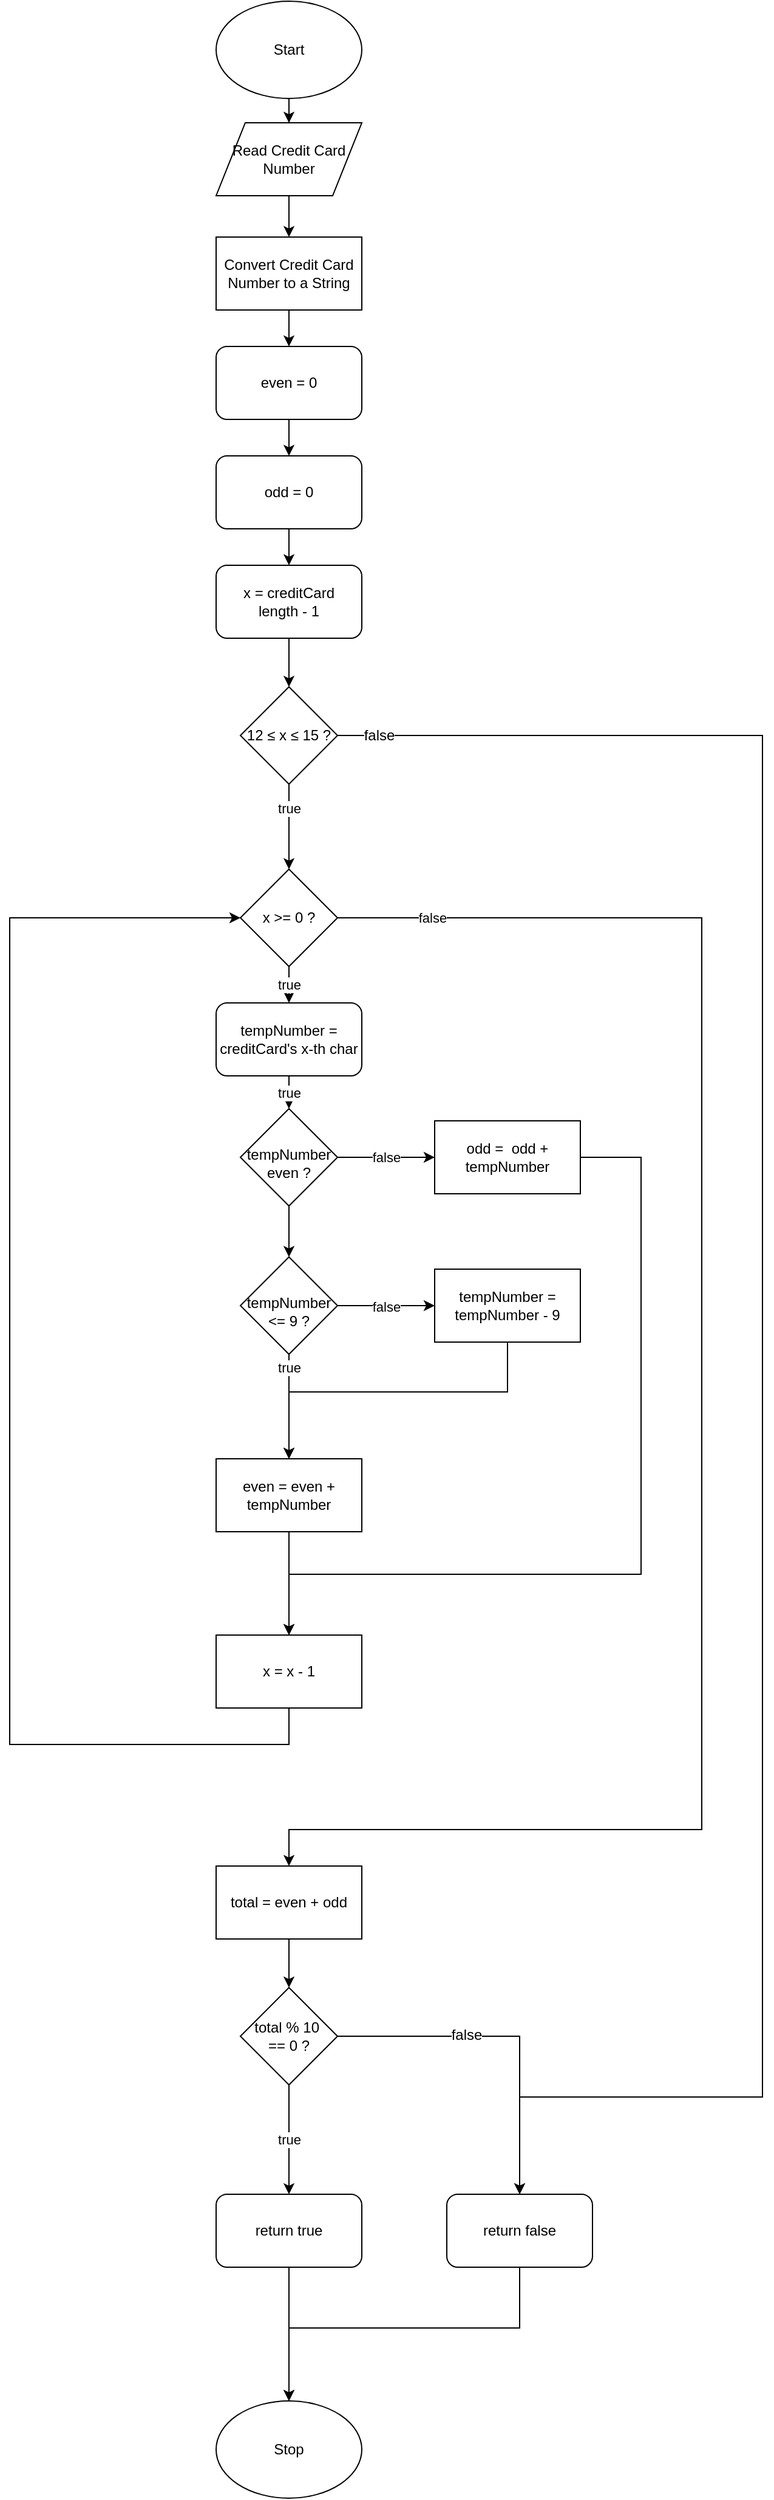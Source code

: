 <mxfile version="12.1.1" type="device" pages="1"><diagram id="uYnBp4YIgUJzvlt7deGR" name="Page-1"><mxGraphModel dx="932" dy="508" grid="1" gridSize="10" guides="1" tooltips="1" connect="1" arrows="1" fold="1" page="1" pageScale="1" pageWidth="827" pageHeight="1169" math="0" shadow="0"><root><mxCell id="0"/><mxCell id="1" parent="0"/><mxCell id="ObvXsYs3PPBPb3gt8_P5-1" value="Start" style="ellipse;whiteSpace=wrap;html=1;" parent="1" vertex="1"><mxGeometry x="330" y="6" width="120" height="80" as="geometry"/></mxCell><mxCell id="ObvXsYs3PPBPb3gt8_P5-7" value="true" style="edgeStyle=orthogonalEdgeStyle;rounded=0;orthogonalLoop=1;jettySize=auto;html=1;" parent="1" source="dBxwpeOzgeQwMa0NOPc0-35" target="ObvXsYs3PPBPb3gt8_P5-5" edge="1"><mxGeometry x="-0.427" relative="1" as="geometry"><mxPoint x="390" y="610" as="sourcePoint"/><Array as="points"><mxPoint x="390" y="660"/><mxPoint x="390" y="660"/></Array><mxPoint as="offset"/></mxGeometry></mxCell><mxCell id="dBxwpeOzgeQwMa0NOPc0-38" value="" style="edgeStyle=orthogonalEdgeStyle;rounded=0;orthogonalLoop=1;jettySize=auto;html=1;" parent="1" source="ObvXsYs3PPBPb3gt8_P5-2" target="dBxwpeOzgeQwMa0NOPc0-35" edge="1"><mxGeometry relative="1" as="geometry"/></mxCell><mxCell id="ObvXsYs3PPBPb3gt8_P5-2" value="x = creditCard &lt;br&gt;length - 1" style="rounded=1;whiteSpace=wrap;html=1;" parent="1" vertex="1"><mxGeometry x="330" y="470" width="120" height="60" as="geometry"/></mxCell><mxCell id="ObvXsYs3PPBPb3gt8_P5-12" value="true" style="edgeStyle=orthogonalEdgeStyle;rounded=0;orthogonalLoop=1;jettySize=auto;html=1;" parent="1" source="ObvXsYs3PPBPb3gt8_P5-17" target="ObvXsYs3PPBPb3gt8_P5-11" edge="1"><mxGeometry relative="1" as="geometry"/></mxCell><mxCell id="dBxwpeOzgeQwMa0NOPc0-5" value="false" style="edgeStyle=orthogonalEdgeStyle;rounded=0;orthogonalLoop=1;jettySize=auto;html=1;entryX=0.5;entryY=0;entryDx=0;entryDy=0;" parent="1" source="ObvXsYs3PPBPb3gt8_P5-5" target="dBxwpeOzgeQwMa0NOPc0-3" edge="1"><mxGeometry x="-0.891" relative="1" as="geometry"><mxPoint x="390" y="1410" as="targetPoint"/><Array as="points"><mxPoint x="730" y="760"/><mxPoint x="730" y="1510"/><mxPoint x="390" y="1510"/></Array><mxPoint as="offset"/></mxGeometry></mxCell><mxCell id="ObvXsYs3PPBPb3gt8_P5-5" value="x &amp;gt;= 0 ?" style="rhombus;whiteSpace=wrap;html=1;" parent="1" vertex="1"><mxGeometry x="350" y="720" width="80" height="80" as="geometry"/></mxCell><mxCell id="dBxwpeOzgeQwMa0NOPc0-40" value="" style="edgeStyle=orthogonalEdgeStyle;rounded=0;orthogonalLoop=1;jettySize=auto;html=1;" parent="1" source="ObvXsYs3PPBPb3gt8_P5-9" target="ObvXsYs3PPBPb3gt8_P5-14" edge="1"><mxGeometry relative="1" as="geometry"/></mxCell><mxCell id="ObvXsYs3PPBPb3gt8_P5-9" value="Convert Credit Card Number to a String" style="rounded=0;whiteSpace=wrap;html=1;" parent="1" vertex="1"><mxGeometry x="330" y="200" width="120" height="60" as="geometry"/></mxCell><mxCell id="dBxwpeOzgeQwMa0NOPc0-39" value="" style="edgeStyle=orthogonalEdgeStyle;rounded=0;orthogonalLoop=1;jettySize=auto;html=1;" parent="1" source="ObvXsYs3PPBPb3gt8_P5-6" target="ObvXsYs3PPBPb3gt8_P5-9" edge="1"><mxGeometry relative="1" as="geometry"/></mxCell><mxCell id="ObvXsYs3PPBPb3gt8_P5-6" value="Read Credit Card&lt;br&gt;Number" style="shape=parallelogram;perimeter=parallelogramPerimeter;whiteSpace=wrap;html=1;" parent="1" vertex="1"><mxGeometry x="330" y="106" width="120" height="60" as="geometry"/></mxCell><mxCell id="ObvXsYs3PPBPb3gt8_P5-10" value="" style="edgeStyle=orthogonalEdgeStyle;rounded=0;orthogonalLoop=1;jettySize=auto;html=1;" parent="1" source="ObvXsYs3PPBPb3gt8_P5-1" target="ObvXsYs3PPBPb3gt8_P5-6" edge="1"><mxGeometry relative="1" as="geometry"><mxPoint x="390" y="86" as="sourcePoint"/><mxPoint x="390" y="326" as="targetPoint"/></mxGeometry></mxCell><mxCell id="ObvXsYs3PPBPb3gt8_P5-20" value="false" style="edgeStyle=orthogonalEdgeStyle;rounded=0;orthogonalLoop=1;jettySize=auto;html=1;" parent="1" source="ObvXsYs3PPBPb3gt8_P5-11" target="ObvXsYs3PPBPb3gt8_P5-16" edge="1"><mxGeometry relative="1" as="geometry"/></mxCell><mxCell id="ObvXsYs3PPBPb3gt8_P5-22" value="" style="edgeStyle=orthogonalEdgeStyle;rounded=0;orthogonalLoop=1;jettySize=auto;html=1;" parent="1" source="ObvXsYs3PPBPb3gt8_P5-11" target="ObvXsYs3PPBPb3gt8_P5-21" edge="1"><mxGeometry relative="1" as="geometry"/></mxCell><mxCell id="ObvXsYs3PPBPb3gt8_P5-11" value="tempNumber even ?" style="rhombus;whiteSpace=wrap;html=1;spacingTop=9;" parent="1" vertex="1"><mxGeometry x="350" y="917" width="80" height="80" as="geometry"/></mxCell><mxCell id="dBxwpeOzgeQwMa0NOPc0-41" value="" style="edgeStyle=orthogonalEdgeStyle;rounded=0;orthogonalLoop=1;jettySize=auto;html=1;" parent="1" source="ObvXsYs3PPBPb3gt8_P5-14" target="ObvXsYs3PPBPb3gt8_P5-15" edge="1"><mxGeometry relative="1" as="geometry"/></mxCell><mxCell id="ObvXsYs3PPBPb3gt8_P5-14" value="even = 0" style="rounded=1;whiteSpace=wrap;html=1;" parent="1" vertex="1"><mxGeometry x="330" y="290" width="120" height="60" as="geometry"/></mxCell><mxCell id="dBxwpeOzgeQwMa0NOPc0-42" value="" style="edgeStyle=orthogonalEdgeStyle;rounded=0;orthogonalLoop=1;jettySize=auto;html=1;" parent="1" source="ObvXsYs3PPBPb3gt8_P5-15" target="ObvXsYs3PPBPb3gt8_P5-2" edge="1"><mxGeometry relative="1" as="geometry"/></mxCell><mxCell id="ObvXsYs3PPBPb3gt8_P5-15" value="odd = 0" style="rounded=1;whiteSpace=wrap;html=1;" parent="1" vertex="1"><mxGeometry x="330" y="380" width="120" height="60" as="geometry"/></mxCell><mxCell id="dBxwpeOzgeQwMa0NOPc0-9" value="" style="edgeStyle=orthogonalEdgeStyle;rounded=0;orthogonalLoop=1;jettySize=auto;html=1;entryX=0.5;entryY=0;entryDx=0;entryDy=0;" parent="1" source="ObvXsYs3PPBPb3gt8_P5-16" edge="1"><mxGeometry relative="1" as="geometry"><mxPoint x="390" y="1350" as="targetPoint"/><Array as="points"><mxPoint x="680" y="957"/><mxPoint x="680" y="1300"/><mxPoint x="390" y="1300"/></Array></mxGeometry></mxCell><mxCell id="ObvXsYs3PPBPb3gt8_P5-16" value="odd =&amp;nbsp; odd + tempNumber" style="rounded=0;whiteSpace=wrap;html=1;" parent="1" vertex="1"><mxGeometry x="510" y="927" width="120" height="60" as="geometry"/></mxCell><mxCell id="ObvXsYs3PPBPb3gt8_P5-26" value="false" style="edgeStyle=orthogonalEdgeStyle;rounded=0;orthogonalLoop=1;jettySize=auto;html=1;" parent="1" source="ObvXsYs3PPBPb3gt8_P5-21" edge="1"><mxGeometry relative="1" as="geometry"><mxPoint x="510" y="1079" as="targetPoint"/></mxGeometry></mxCell><mxCell id="ObvXsYs3PPBPb3gt8_P5-29" value="true" style="edgeStyle=orthogonalEdgeStyle;rounded=0;orthogonalLoop=1;jettySize=auto;html=1;" parent="1" source="ObvXsYs3PPBPb3gt8_P5-21" target="ObvXsYs3PPBPb3gt8_P5-28" edge="1"><mxGeometry x="-0.506" y="-10" relative="1" as="geometry"><Array as="points"><mxPoint x="390" y="1140"/><mxPoint x="390" y="1140"/></Array><mxPoint x="10" y="-10" as="offset"/></mxGeometry></mxCell><mxCell id="ObvXsYs3PPBPb3gt8_P5-21" value="tempNumber &amp;lt;= 9 ?" style="rhombus;whiteSpace=wrap;html=1;spacingLeft=0;spacingTop=10;" parent="1" vertex="1"><mxGeometry x="350" y="1039" width="80" height="80" as="geometry"/></mxCell><mxCell id="ObvXsYs3PPBPb3gt8_P5-31" value="" style="edgeStyle=orthogonalEdgeStyle;rounded=0;orthogonalLoop=1;jettySize=auto;html=1;entryX=0.5;entryY=0;entryDx=0;entryDy=0;" parent="1" source="ObvXsYs3PPBPb3gt8_P5-24" target="ObvXsYs3PPBPb3gt8_P5-28" edge="1"><mxGeometry relative="1" as="geometry"><mxPoint x="390" y="1200" as="targetPoint"/><Array as="points"><mxPoint x="570" y="1150"/><mxPoint x="390" y="1150"/></Array></mxGeometry></mxCell><mxCell id="ObvXsYs3PPBPb3gt8_P5-24" value="tempNumber = tempNumber - 9" style="rounded=0;whiteSpace=wrap;html=1;" parent="1" vertex="1"><mxGeometry x="510" y="1049" width="120" height="60" as="geometry"/></mxCell><mxCell id="dBxwpeOzgeQwMa0NOPc0-11" value="" style="edgeStyle=orthogonalEdgeStyle;rounded=0;orthogonalLoop=1;jettySize=auto;html=1;" parent="1" source="ObvXsYs3PPBPb3gt8_P5-28" edge="1"><mxGeometry relative="1" as="geometry"><mxPoint x="390" y="1350" as="targetPoint"/></mxGeometry></mxCell><mxCell id="ObvXsYs3PPBPb3gt8_P5-28" value="even = even + tempNumber" style="rounded=0;whiteSpace=wrap;html=1;" parent="1" vertex="1"><mxGeometry x="330" y="1205" width="120" height="60" as="geometry"/></mxCell><mxCell id="ObvXsYs3PPBPb3gt8_P5-17" value="tempNumber = creditCard's x-th char" style="rounded=1;whiteSpace=wrap;html=1;" parent="1" vertex="1"><mxGeometry x="330" y="830" width="120" height="60" as="geometry"/></mxCell><mxCell id="dBxwpeOzgeQwMa0NOPc0-2" value="true" style="edgeStyle=orthogonalEdgeStyle;rounded=0;orthogonalLoop=1;jettySize=auto;html=1;" parent="1" source="ObvXsYs3PPBPb3gt8_P5-5" target="ObvXsYs3PPBPb3gt8_P5-17" edge="1"><mxGeometry relative="1" as="geometry"><mxPoint x="390" y="800" as="sourcePoint"/><mxPoint x="390" y="917" as="targetPoint"/></mxGeometry></mxCell><mxCell id="dBxwpeOzgeQwMa0NOPc0-20" value="" style="edgeStyle=orthogonalEdgeStyle;rounded=0;orthogonalLoop=1;jettySize=auto;html=1;" parent="1" source="dBxwpeOzgeQwMa0NOPc0-3" target="dBxwpeOzgeQwMa0NOPc0-19" edge="1"><mxGeometry relative="1" as="geometry"/></mxCell><mxCell id="dBxwpeOzgeQwMa0NOPc0-3" value="total = even + odd" style="rounded=0;whiteSpace=wrap;html=1;" parent="1" vertex="1"><mxGeometry x="330" y="1540" width="120" height="60" as="geometry"/></mxCell><mxCell id="dBxwpeOzgeQwMa0NOPc0-15" value="x = x - 1" style="rounded=0;whiteSpace=wrap;html=1;" parent="1" vertex="1"><mxGeometry x="330" y="1350" width="120" height="60" as="geometry"/></mxCell><mxCell id="dBxwpeOzgeQwMa0NOPc0-14" value="" style="edgeStyle=orthogonalEdgeStyle;rounded=0;orthogonalLoop=1;jettySize=auto;html=1;entryX=0;entryY=0.5;entryDx=0;entryDy=0;" parent="1" source="dBxwpeOzgeQwMa0NOPc0-15" target="ObvXsYs3PPBPb3gt8_P5-5" edge="1"><mxGeometry relative="1" as="geometry"><mxPoint x="390" y="1430" as="sourcePoint"/><mxPoint x="180" y="750" as="targetPoint"/><Array as="points"><mxPoint x="390" y="1440"/><mxPoint x="160" y="1440"/><mxPoint x="160" y="760"/></Array></mxGeometry></mxCell><mxCell id="dBxwpeOzgeQwMa0NOPc0-23" value="true" style="edgeStyle=orthogonalEdgeStyle;rounded=0;orthogonalLoop=1;jettySize=auto;html=1;" parent="1" source="dBxwpeOzgeQwMa0NOPc0-19" target="dBxwpeOzgeQwMa0NOPc0-22" edge="1"><mxGeometry relative="1" as="geometry"/></mxCell><mxCell id="dBxwpeOzgeQwMa0NOPc0-26" value="" style="edgeStyle=orthogonalEdgeStyle;rounded=0;orthogonalLoop=1;jettySize=auto;html=1;" parent="1" source="dBxwpeOzgeQwMa0NOPc0-19" target="dBxwpeOzgeQwMa0NOPc0-24" edge="1"><mxGeometry relative="1" as="geometry"><mxPoint x="510" y="1680" as="targetPoint"/></mxGeometry></mxCell><mxCell id="dBxwpeOzgeQwMa0NOPc0-27" value="false" style="text;html=1;resizable=0;points=[];align=center;verticalAlign=middle;labelBackgroundColor=#ffffff;" parent="dBxwpeOzgeQwMa0NOPc0-26" vertex="1" connectable="0"><mxGeometry x="-0.246" y="1" relative="1" as="geometry"><mxPoint as="offset"/></mxGeometry></mxCell><mxCell id="dBxwpeOzgeQwMa0NOPc0-19" value="total % 10&amp;nbsp;&lt;br&gt;== 0 ?" style="rhombus;whiteSpace=wrap;html=1;" parent="1" vertex="1"><mxGeometry x="350" y="1640" width="80" height="80" as="geometry"/></mxCell><mxCell id="dBxwpeOzgeQwMa0NOPc0-30" value="" style="edgeStyle=orthogonalEdgeStyle;rounded=0;orthogonalLoop=1;jettySize=auto;html=1;entryX=0.5;entryY=0;entryDx=0;entryDy=0;" parent="1" source="dBxwpeOzgeQwMa0NOPc0-22" target="dBxwpeOzgeQwMa0NOPc0-28" edge="1"><mxGeometry relative="1" as="geometry"><mxPoint x="390" y="1950" as="targetPoint"/></mxGeometry></mxCell><mxCell id="dBxwpeOzgeQwMa0NOPc0-22" value="return true" style="rounded=1;whiteSpace=wrap;html=1;" parent="1" vertex="1"><mxGeometry x="330" y="1810" width="120" height="60" as="geometry"/></mxCell><mxCell id="dBxwpeOzgeQwMa0NOPc0-32" value="" style="edgeStyle=orthogonalEdgeStyle;rounded=0;orthogonalLoop=1;jettySize=auto;html=1;" parent="1" source="dBxwpeOzgeQwMa0NOPc0-24" target="dBxwpeOzgeQwMa0NOPc0-28" edge="1"><mxGeometry relative="1" as="geometry"><mxPoint x="390" y="1940" as="targetPoint"/><Array as="points"><mxPoint x="580" y="1920"/><mxPoint x="390" y="1920"/></Array></mxGeometry></mxCell><mxCell id="dBxwpeOzgeQwMa0NOPc0-24" value="return false" style="rounded=1;whiteSpace=wrap;html=1;" parent="1" vertex="1"><mxGeometry x="520" y="1810" width="120" height="60" as="geometry"/></mxCell><mxCell id="dBxwpeOzgeQwMa0NOPc0-28" value="Stop" style="ellipse;whiteSpace=wrap;html=1;" parent="1" vertex="1"><mxGeometry x="330" y="1980" width="120" height="80" as="geometry"/></mxCell><mxCell id="dBxwpeOzgeQwMa0NOPc0-44" value="" style="edgeStyle=orthogonalEdgeStyle;rounded=0;orthogonalLoop=1;jettySize=auto;html=1;entryX=0.5;entryY=0;entryDx=0;entryDy=0;" parent="1" source="dBxwpeOzgeQwMa0NOPc0-35" target="dBxwpeOzgeQwMa0NOPc0-24" edge="1"><mxGeometry relative="1" as="geometry"><mxPoint x="580" y="1730" as="targetPoint"/><Array as="points"><mxPoint x="780" y="610"/><mxPoint x="780" y="1730"/><mxPoint x="580" y="1730"/></Array></mxGeometry></mxCell><mxCell id="YZcf5uZ6Ev1_YxRXJZcL-2" value="false" style="text;html=1;resizable=0;points=[];align=center;verticalAlign=middle;labelBackgroundColor=#ffffff;" vertex="1" connectable="0" parent="dBxwpeOzgeQwMa0NOPc0-44"><mxGeometry x="-0.962" relative="1" as="geometry"><mxPoint as="offset"/></mxGeometry></mxCell><mxCell id="dBxwpeOzgeQwMa0NOPc0-35" value="12 ≤ x ≤ 15 ?" style="rhombus;whiteSpace=wrap;html=1;" parent="1" vertex="1"><mxGeometry x="350" y="570" width="80" height="80" as="geometry"/></mxCell></root></mxGraphModel></diagram></mxfile>